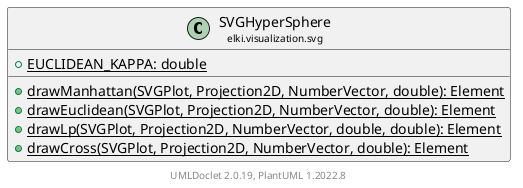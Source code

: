 @startuml
    remove .*\.(Instance|Par|Parameterizer|Factory)$
    set namespaceSeparator none
    hide empty fields
    hide empty methods

    class "<size:14>SVGHyperSphere\n<size:10>elki.visualization.svg" as elki.visualization.svg.SVGHyperSphere [[SVGHyperSphere.html]] {
        {static} +EUCLIDEAN_KAPPA: double
        {static} +drawManhattan(SVGPlot, Projection2D, NumberVector, double): Element
        {static} +drawEuclidean(SVGPlot, Projection2D, NumberVector, double): Element
        {static} +drawLp(SVGPlot, Projection2D, NumberVector, double, double): Element
        {static} +drawCross(SVGPlot, Projection2D, NumberVector, double): Element
    }

    center footer UMLDoclet 2.0.19, PlantUML 1.2022.8
@enduml
